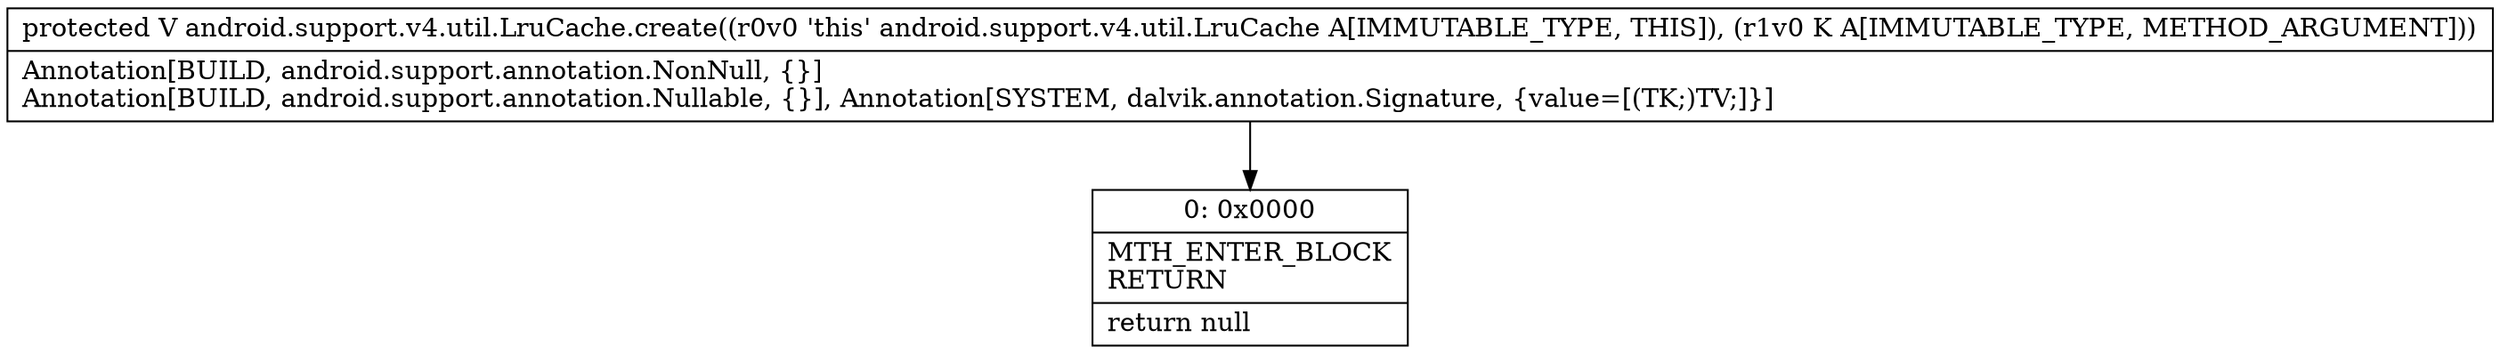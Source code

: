 digraph "CFG forandroid.support.v4.util.LruCache.create(Ljava\/lang\/Object;)Ljava\/lang\/Object;" {
Node_0 [shape=record,label="{0\:\ 0x0000|MTH_ENTER_BLOCK\lRETURN\l|return null\l}"];
MethodNode[shape=record,label="{protected V android.support.v4.util.LruCache.create((r0v0 'this' android.support.v4.util.LruCache A[IMMUTABLE_TYPE, THIS]), (r1v0 K A[IMMUTABLE_TYPE, METHOD_ARGUMENT]))  | Annotation[BUILD, android.support.annotation.NonNull, \{\}]\lAnnotation[BUILD, android.support.annotation.Nullable, \{\}], Annotation[SYSTEM, dalvik.annotation.Signature, \{value=[(TK;)TV;]\}]\l}"];
MethodNode -> Node_0;
}

